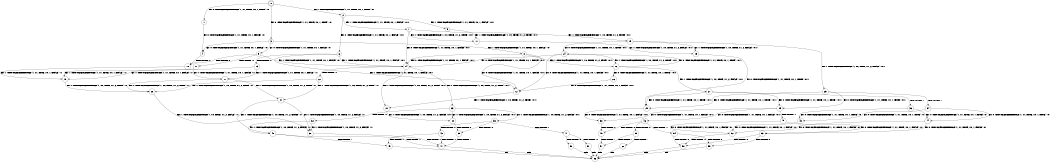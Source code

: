 digraph BCG {
size = "7, 10.5";
center = TRUE;
node [shape = circle];
0 [peripheries = 2];
0 -> 1 [label = "EX !0 !ATOMIC_EXCH_BRANCH (1, +1, TRUE, +0, 1, TRUE) !:0:"];
0 -> 2 [label = "EX !1 !ATOMIC_EXCH_BRANCH (1, +1, TRUE, +0, 1, TRUE) !:0:"];
0 -> 3 [label = "EX !0 !ATOMIC_EXCH_BRANCH (1, +1, TRUE, +0, 1, TRUE) !:0:"];
1 -> 4 [label = "EX !0 !ATOMIC_EXCH_BRANCH (1, +1, TRUE, +0, 1, FALSE) !:0:"];
2 -> 5 [label = "EX !1 !ATOMIC_EXCH_BRANCH (1, +1, TRUE, +0, 1, FALSE) !:0:1:"];
2 -> 6 [label = "EX !0 !ATOMIC_EXCH_BRANCH (1, +1, TRUE, +0, 1, FALSE) !:0:1:"];
2 -> 7 [label = "EX !1 !ATOMIC_EXCH_BRANCH (1, +1, TRUE, +0, 1, FALSE) !:0:1:"];
3 -> 4 [label = "EX !0 !ATOMIC_EXCH_BRANCH (1, +1, TRUE, +0, 1, FALSE) !:0:"];
3 -> 8 [label = "EX !1 !ATOMIC_EXCH_BRANCH (1, +1, TRUE, +0, 1, FALSE) !:0:"];
3 -> 9 [label = "EX !0 !ATOMIC_EXCH_BRANCH (1, +1, TRUE, +0, 1, FALSE) !:0:"];
4 -> 10 [label = "TERMINATE !0"];
5 -> 11 [label = "EX !1 !ATOMIC_EXCH_BRANCH (1, +0, TRUE, +1, 2, TRUE) !:0:1:"];
6 -> 12 [label = "EX !1 !ATOMIC_EXCH_BRANCH (1, +1, TRUE, +0, 1, FALSE) !:0:1:"];
6 -> 13 [label = "TERMINATE !0"];
6 -> 14 [label = "EX !1 !ATOMIC_EXCH_BRANCH (1, +1, TRUE, +0, 1, FALSE) !:0:1:"];
7 -> 11 [label = "EX !1 !ATOMIC_EXCH_BRANCH (1, +0, TRUE, +1, 2, TRUE) !:0:1:"];
7 -> 14 [label = "EX !0 !ATOMIC_EXCH_BRANCH (1, +1, TRUE, +0, 1, FALSE) !:0:1:"];
7 -> 15 [label = "EX !1 !ATOMIC_EXCH_BRANCH (1, +0, TRUE, +1, 2, TRUE) !:0:1:"];
8 -> 12 [label = "EX !0 !ATOMIC_EXCH_BRANCH (1, +1, TRUE, +0, 1, FALSE) !:0:1:"];
8 -> 16 [label = "EX !1 !ATOMIC_EXCH_BRANCH (1, +0, TRUE, +1, 2, TRUE) !:0:1:"];
8 -> 14 [label = "EX !0 !ATOMIC_EXCH_BRANCH (1, +1, TRUE, +0, 1, FALSE) !:0:1:"];
9 -> 10 [label = "TERMINATE !0"];
9 -> 17 [label = "TERMINATE !0"];
9 -> 14 [label = "EX !1 !ATOMIC_EXCH_BRANCH (1, +1, TRUE, +0, 1, FALSE) !:0:"];
10 -> 18 [label = "EX !1 !ATOMIC_EXCH_BRANCH (1, +1, TRUE, +0, 1, FALSE) !:1:"];
11 -> 19 [label = "EX !1 !ATOMIC_EXCH_BRANCH (1, +0, TRUE, +1, 2, FALSE) !:0:1:"];
12 -> 20 [label = "EX !1 !ATOMIC_EXCH_BRANCH (1, +0, TRUE, +1, 2, TRUE) !:0:1:"];
13 -> 18 [label = "EX !1 !ATOMIC_EXCH_BRANCH (1, +1, TRUE, +0, 1, FALSE) !:1:"];
13 -> 21 [label = "EX !1 !ATOMIC_EXCH_BRANCH (1, +1, TRUE, +0, 1, FALSE) !:1:"];
14 -> 20 [label = "EX !1 !ATOMIC_EXCH_BRANCH (1, +0, TRUE, +1, 2, TRUE) !:0:1:"];
14 -> 22 [label = "TERMINATE !0"];
14 -> 23 [label = "EX !1 !ATOMIC_EXCH_BRANCH (1, +0, TRUE, +1, 2, TRUE) !:0:1:"];
15 -> 19 [label = "EX !1 !ATOMIC_EXCH_BRANCH (1, +0, TRUE, +1, 2, FALSE) !:0:1:"];
15 -> 24 [label = "EX !0 !ATOMIC_EXCH_BRANCH (1, +1, TRUE, +0, 1, TRUE) !:0:1:"];
15 -> 25 [label = "EX !1 !ATOMIC_EXCH_BRANCH (1, +0, TRUE, +1, 2, FALSE) !:0:1:"];
16 -> 26 [label = "EX !0 !ATOMIC_EXCH_BRANCH (1, +1, TRUE, +0, 1, TRUE) !:0:1:"];
16 -> 27 [label = "EX !1 !ATOMIC_EXCH_BRANCH (1, +0, TRUE, +1, 2, FALSE) !:0:1:"];
16 -> 24 [label = "EX !0 !ATOMIC_EXCH_BRANCH (1, +1, TRUE, +0, 1, TRUE) !:0:1:"];
17 -> 18 [label = "EX !1 !ATOMIC_EXCH_BRANCH (1, +1, TRUE, +0, 1, FALSE) !:1:"];
17 -> 21 [label = "EX !1 !ATOMIC_EXCH_BRANCH (1, +1, TRUE, +0, 1, FALSE) !:1:"];
18 -> 28 [label = "EX !1 !ATOMIC_EXCH_BRANCH (1, +0, TRUE, +1, 2, TRUE) !:1:"];
19 -> 29 [label = "EX !0 !ATOMIC_EXCH_BRANCH (1, +1, TRUE, +0, 1, TRUE) !:0:1:"];
20 -> 30 [label = "EX !1 !ATOMIC_EXCH_BRANCH (1, +0, TRUE, +1, 2, FALSE) !:0:1:"];
21 -> 28 [label = "EX !1 !ATOMIC_EXCH_BRANCH (1, +0, TRUE, +1, 2, TRUE) !:1:"];
21 -> 31 [label = "EX !1 !ATOMIC_EXCH_BRANCH (1, +0, TRUE, +1, 2, TRUE) !:1:"];
22 -> 28 [label = "EX !1 !ATOMIC_EXCH_BRANCH (1, +0, TRUE, +1, 2, TRUE) !:1:"];
22 -> 31 [label = "EX !1 !ATOMIC_EXCH_BRANCH (1, +0, TRUE, +1, 2, TRUE) !:1:"];
23 -> 30 [label = "EX !1 !ATOMIC_EXCH_BRANCH (1, +0, TRUE, +1, 2, FALSE) !:0:1:"];
23 -> 32 [label = "TERMINATE !0"];
23 -> 33 [label = "EX !1 !ATOMIC_EXCH_BRANCH (1, +0, TRUE, +1, 2, FALSE) !:0:1:"];
24 -> 12 [label = "EX !0 !ATOMIC_EXCH_BRANCH (1, +1, TRUE, +0, 1, FALSE) !:0:1:"];
24 -> 16 [label = "EX !1 !ATOMIC_EXCH_BRANCH (1, +0, TRUE, +1, 2, TRUE) !:0:1:"];
24 -> 14 [label = "EX !0 !ATOMIC_EXCH_BRANCH (1, +1, TRUE, +0, 1, FALSE) !:0:1:"];
25 -> 29 [label = "EX !0 !ATOMIC_EXCH_BRANCH (1, +1, TRUE, +0, 1, TRUE) !:0:1:"];
25 -> 34 [label = "TERMINATE !1"];
25 -> 35 [label = "EX !0 !ATOMIC_EXCH_BRANCH (1, +1, TRUE, +0, 1, TRUE) !:0:1:"];
26 -> 12 [label = "EX !0 !ATOMIC_EXCH_BRANCH (1, +1, TRUE, +0, 1, FALSE) !:0:1:"];
27 -> 29 [label = "EX !0 !ATOMIC_EXCH_BRANCH (1, +1, TRUE, +0, 1, TRUE) !:0:1:"];
27 -> 36 [label = "TERMINATE !1"];
27 -> 35 [label = "EX !0 !ATOMIC_EXCH_BRANCH (1, +1, TRUE, +0, 1, TRUE) !:0:1:"];
28 -> 37 [label = "EX !1 !ATOMIC_EXCH_BRANCH (1, +0, TRUE, +1, 2, FALSE) !:1:"];
29 -> 38 [label = "EX !0 !ATOMIC_EXCH_BRANCH (1, +1, TRUE, +0, 1, FALSE) !:0:1:"];
30 -> 39 [label = "TERMINATE !0"];
31 -> 37 [label = "EX !1 !ATOMIC_EXCH_BRANCH (1, +0, TRUE, +1, 2, FALSE) !:1:"];
31 -> 40 [label = "EX !1 !ATOMIC_EXCH_BRANCH (1, +0, TRUE, +1, 2, FALSE) !:1:"];
32 -> 37 [label = "EX !1 !ATOMIC_EXCH_BRANCH (1, +0, TRUE, +1, 2, FALSE) !:1:"];
32 -> 40 [label = "EX !1 !ATOMIC_EXCH_BRANCH (1, +0, TRUE, +1, 2, FALSE) !:1:"];
33 -> 39 [label = "TERMINATE !0"];
33 -> 41 [label = "TERMINATE !1"];
33 -> 42 [label = "TERMINATE !0"];
34 -> 43 [label = "EX !0 !ATOMIC_EXCH_BRANCH (1, +1, TRUE, +0, 1, TRUE) !:0:"];
34 -> 44 [label = "EX !0 !ATOMIC_EXCH_BRANCH (1, +1, TRUE, +0, 1, TRUE) !:0:"];
35 -> 38 [label = "EX !0 !ATOMIC_EXCH_BRANCH (1, +1, TRUE, +0, 1, FALSE) !:0:1:"];
35 -> 45 [label = "TERMINATE !1"];
35 -> 46 [label = "EX !0 !ATOMIC_EXCH_BRANCH (1, +1, TRUE, +0, 1, FALSE) !:0:1:"];
36 -> 43 [label = "EX !0 !ATOMIC_EXCH_BRANCH (1, +1, TRUE, +0, 1, TRUE) !:0:"];
36 -> 44 [label = "EX !0 !ATOMIC_EXCH_BRANCH (1, +1, TRUE, +0, 1, TRUE) !:0:"];
37 -> 47 [label = "TERMINATE !1"];
38 -> 48 [label = "TERMINATE !0"];
39 -> 47 [label = "TERMINATE !1"];
40 -> 47 [label = "TERMINATE !1"];
40 -> 49 [label = "TERMINATE !1"];
41 -> 50 [label = "TERMINATE !0"];
41 -> 51 [label = "TERMINATE !0"];
42 -> 47 [label = "TERMINATE !1"];
42 -> 49 [label = "TERMINATE !1"];
43 -> 52 [label = "EX !0 !ATOMIC_EXCH_BRANCH (1, +1, TRUE, +0, 1, FALSE) !:0:"];
44 -> 52 [label = "EX !0 !ATOMIC_EXCH_BRANCH (1, +1, TRUE, +0, 1, FALSE) !:0:"];
44 -> 53 [label = "EX !0 !ATOMIC_EXCH_BRANCH (1, +1, TRUE, +0, 1, FALSE) !:0:"];
45 -> 52 [label = "EX !0 !ATOMIC_EXCH_BRANCH (1, +1, TRUE, +0, 1, FALSE) !:0:"];
45 -> 53 [label = "EX !0 !ATOMIC_EXCH_BRANCH (1, +1, TRUE, +0, 1, FALSE) !:0:"];
46 -> 48 [label = "TERMINATE !0"];
46 -> 54 [label = "TERMINATE !1"];
46 -> 55 [label = "TERMINATE !0"];
47 -> 56 [label = "exit"];
48 -> 57 [label = "TERMINATE !1"];
49 -> 56 [label = "exit"];
50 -> 56 [label = "exit"];
51 -> 56 [label = "exit"];
52 -> 58 [label = "TERMINATE !0"];
53 -> 58 [label = "TERMINATE !0"];
53 -> 59 [label = "TERMINATE !0"];
54 -> 58 [label = "TERMINATE !0"];
54 -> 59 [label = "TERMINATE !0"];
55 -> 57 [label = "TERMINATE !1"];
55 -> 60 [label = "TERMINATE !1"];
57 -> 56 [label = "exit"];
58 -> 56 [label = "exit"];
59 -> 56 [label = "exit"];
60 -> 56 [label = "exit"];
}
